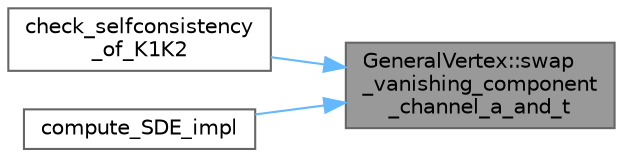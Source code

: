 digraph "GeneralVertex::swap_vanishing_component_channel_a_and_t"
{
 // INTERACTIVE_SVG=YES
 // LATEX_PDF_SIZE
  bgcolor="transparent";
  edge [fontname=Helvetica,fontsize=10,labelfontname=Helvetica,labelfontsize=10];
  node [fontname=Helvetica,fontsize=10,shape=box,height=0.2,width=0.4];
  rankdir="RL";
  Node1 [id="Node000001",label="GeneralVertex::swap\l_vanishing_component\l_channel_a_and_t",height=0.2,width=0.4,color="gray40", fillcolor="grey60", style="filled", fontcolor="black",tooltip=" "];
  Node1 -> Node2 [id="edge1_Node000001_Node000002",dir="back",color="steelblue1",style="solid",tooltip=" "];
  Node2 [id="Node000002",label="check_selfconsistency\l_of_K1K2",height=0.2,width=0.4,color="grey40", fillcolor="white", style="filled",URL="$dd/d0a/parquet__solver_8hpp.html#a5ab14a76538cdb69001c01f9ebf492ca",tooltip=" "];
  Node1 -> Node3 [id="edge2_Node000001_Node000003",dir="back",color="steelblue1",style="solid",tooltip=" "];
  Node3 [id="Node000003",label="compute_SDE_impl",height=0.2,width=0.4,color="grey40", fillcolor="white", style="filled",URL="$dd/d0a/parquet__solver_8hpp.html#a1a17567ec5d9df767870c3a7489f64a1",tooltip=" "];
}

